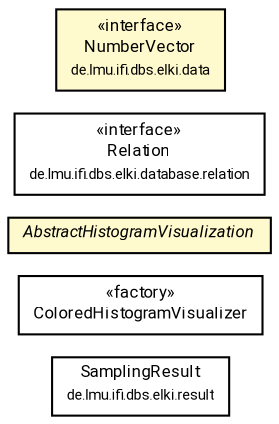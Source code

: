 #!/usr/local/bin/dot
#
# Class diagram 
# Generated by UMLGraph version R5_7_2-60-g0e99a6 (http://www.spinellis.gr/umlgraph/)
#

digraph G {
	graph [fontnames="svg"]
	edge [fontname="Roboto",fontsize=7,labelfontname="Roboto",labelfontsize=7,color="black"];
	node [fontname="Roboto",fontcolor="black",fontsize=8,shape=plaintext,margin=0,width=0,height=0];
	nodesep=0.15;
	ranksep=0.25;
	rankdir=LR;
	// de.lmu.ifi.dbs.elki.result.SamplingResult
	c2720268 [label=<<table title="de.lmu.ifi.dbs.elki.result.SamplingResult" border="0" cellborder="1" cellspacing="0" cellpadding="2" href="../../../result/SamplingResult.html" target="_parent">
		<tr><td><table border="0" cellspacing="0" cellpadding="1">
		<tr><td align="center" balign="center"> <font face="Roboto">SamplingResult</font> </td></tr>
		<tr><td align="center" balign="center"> <font face="Roboto" point-size="7.0">de.lmu.ifi.dbs.elki.result</font> </td></tr>
		</table></td></tr>
		</table>>, URL="../../../result/SamplingResult.html"];
	// de.lmu.ifi.dbs.elki.visualization.visualizers.histogram.ColoredHistogramVisualizer
	c2720552 [label=<<table title="de.lmu.ifi.dbs.elki.visualization.visualizers.histogram.ColoredHistogramVisualizer" border="0" cellborder="1" cellspacing="0" cellpadding="2" href="ColoredHistogramVisualizer.html" target="_parent">
		<tr><td><table border="0" cellspacing="0" cellpadding="1">
		<tr><td align="center" balign="center"> &#171;factory&#187; </td></tr>
		<tr><td align="center" balign="center"> <font face="Roboto">ColoredHistogramVisualizer</font> </td></tr>
		</table></td></tr>
		</table>>, URL="ColoredHistogramVisualizer.html"];
	// de.lmu.ifi.dbs.elki.visualization.visualizers.histogram.AbstractHistogramVisualization
	c2720555 [label=<<table title="de.lmu.ifi.dbs.elki.visualization.visualizers.histogram.AbstractHistogramVisualization" border="0" cellborder="1" cellspacing="0" cellpadding="2" bgcolor="LemonChiffon" href="AbstractHistogramVisualization.html" target="_parent">
		<tr><td><table border="0" cellspacing="0" cellpadding="1">
		<tr><td align="center" balign="center"> <font face="Roboto"><i>AbstractHistogramVisualization</i></font> </td></tr>
		</table></td></tr>
		</table>>, URL="AbstractHistogramVisualization.html"];
	// de.lmu.ifi.dbs.elki.database.relation.Relation<O>
	c2721361 [label=<<table title="de.lmu.ifi.dbs.elki.database.relation.Relation" border="0" cellborder="1" cellspacing="0" cellpadding="2" href="../../../database/relation/Relation.html" target="_parent">
		<tr><td><table border="0" cellspacing="0" cellpadding="1">
		<tr><td align="center" balign="center"> &#171;interface&#187; </td></tr>
		<tr><td align="center" balign="center"> <font face="Roboto">Relation</font> </td></tr>
		<tr><td align="center" balign="center"> <font face="Roboto" point-size="7.0">de.lmu.ifi.dbs.elki.database.relation</font> </td></tr>
		</table></td></tr>
		</table>>, URL="../../../database/relation/Relation.html"];
	// de.lmu.ifi.dbs.elki.data.NumberVector
	c2721383 [label=<<table title="de.lmu.ifi.dbs.elki.data.NumberVector" border="0" cellborder="1" cellspacing="0" cellpadding="2" bgcolor="LemonChiffon" href="../../../data/NumberVector.html" target="_parent">
		<tr><td><table border="0" cellspacing="0" cellpadding="1">
		<tr><td align="center" balign="center"> &#171;interface&#187; </td></tr>
		<tr><td align="center" balign="center"> <font face="Roboto">NumberVector</font> </td></tr>
		<tr><td align="center" balign="center"> <font face="Roboto" point-size="7.0">de.lmu.ifi.dbs.elki.data</font> </td></tr>
		</table></td></tr>
		</table>>, URL="../../../data/NumberVector.html"];
}

